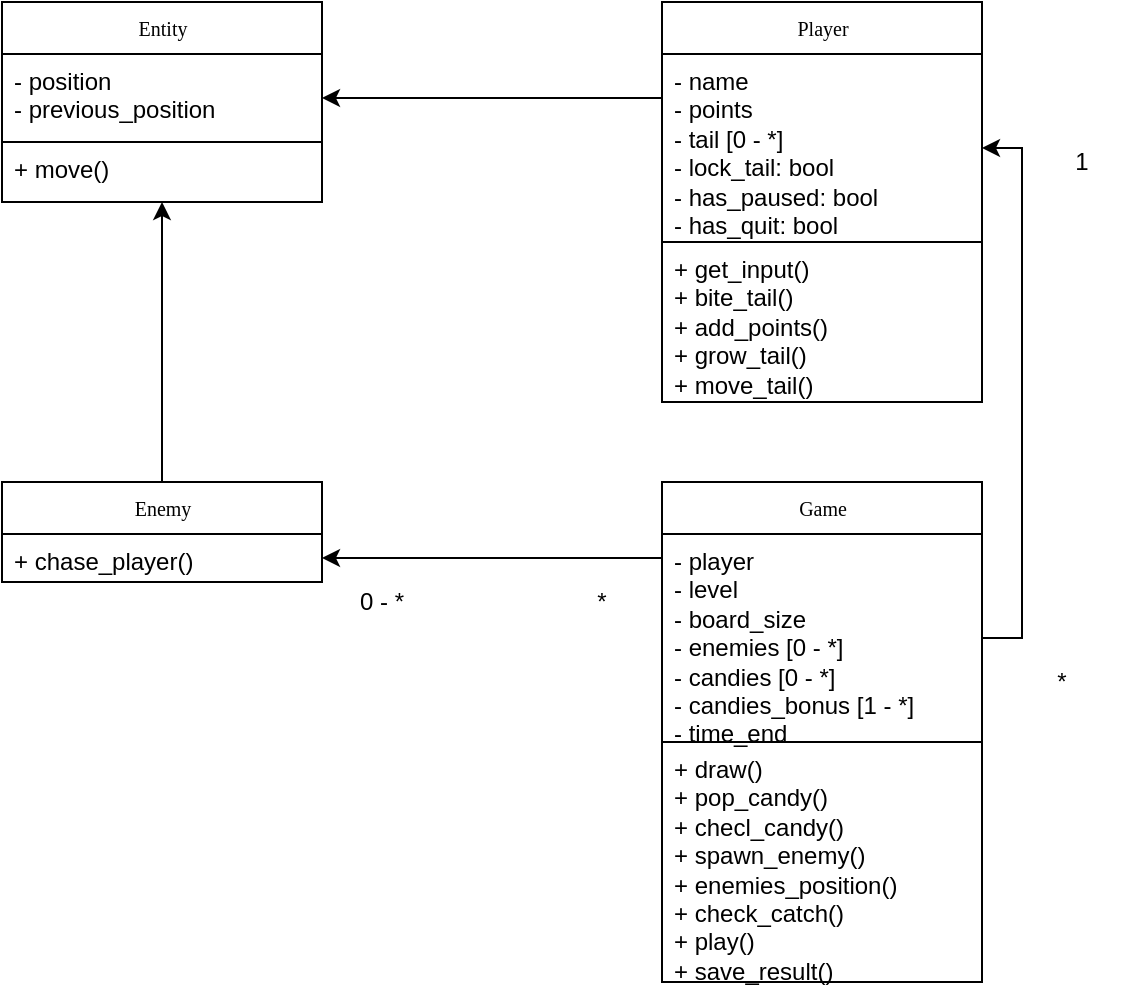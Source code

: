 <mxfile version="13.1.2" type="device"><diagram name="Page-1" id="c4acf3e9-155e-7222-9cf6-157b1a14988f"><mxGraphModel dx="1527" dy="762" grid="1" gridSize="10" guides="1" tooltips="1" connect="1" arrows="1" fold="1" page="1" pageScale="1" pageWidth="850" pageHeight="1100" background="#ffffff" math="0" shadow="0"><root><mxCell id="0"/><mxCell id="1" parent="0"/><mxCell id="17acba5748e5396b-20" value="Entity" style="swimlane;html=1;fontStyle=0;childLayout=stackLayout;horizontal=1;startSize=26;fillColor=none;horizontalStack=0;resizeParent=1;resizeLast=0;collapsible=1;marginBottom=0;swimlaneFillColor=#ffffff;rounded=0;shadow=0;comic=0;labelBackgroundColor=none;strokeWidth=1;fontFamily=Verdana;fontSize=10;align=center;" parent="1" vertex="1"><mxGeometry x="160" y="70" width="160" height="100" as="geometry"/></mxCell><mxCell id="17acba5748e5396b-21" value="- position&lt;br&gt;- previous_position" style="text;html=1;strokeColor=none;fillColor=none;align=left;verticalAlign=top;spacingLeft=4;spacingRight=4;whiteSpace=wrap;overflow=hidden;rotatable=0;points=[[0,0.5],[1,0.5]];portConstraint=eastwest;" parent="17acba5748e5396b-20" vertex="1"><mxGeometry y="26" width="160" height="44" as="geometry"/></mxCell><mxCell id="IRLGFUOr4lI1NXAhzWUg-4" value="+ move()" style="text;html=1;strokeColor=#000000;fillColor=none;align=left;verticalAlign=top;spacingLeft=4;spacingRight=4;whiteSpace=wrap;overflow=hidden;rotatable=0;points=[[0,0.5],[1,0.5]];portConstraint=eastwest;" vertex="1" parent="17acba5748e5396b-20"><mxGeometry y="70" width="160" height="30" as="geometry"/></mxCell><mxCell id="17acba5748e5396b-30" value="Player" style="swimlane;html=1;fontStyle=0;childLayout=stackLayout;horizontal=1;startSize=26;fillColor=none;horizontalStack=0;resizeParent=1;resizeLast=0;collapsible=1;marginBottom=0;swimlaneFillColor=#ffffff;rounded=0;shadow=0;comic=0;labelBackgroundColor=none;strokeWidth=1;fontFamily=Verdana;fontSize=10;align=center;" parent="1" vertex="1"><mxGeometry x="490" y="70" width="160" height="200" as="geometry"/></mxCell><mxCell id="17acba5748e5396b-31" value="- name&lt;br&gt;- points&lt;br&gt;- tail [0 - *]&lt;br&gt;- lock_tail: bool&lt;br&gt;- has_paused: bool&lt;br&gt;- has_quit: bool" style="text;html=1;strokeColor=none;fillColor=none;align=left;verticalAlign=top;spacingLeft=4;spacingRight=4;whiteSpace=wrap;overflow=hidden;rotatable=0;points=[[0,0.5],[1,0.5]];portConstraint=eastwest;" parent="17acba5748e5396b-30" vertex="1"><mxGeometry y="26" width="160" height="94" as="geometry"/></mxCell><mxCell id="IRLGFUOr4lI1NXAhzWUg-11" value="+ get_input()&lt;br&gt;+ bite_tail()&lt;br&gt;+ add_points()&lt;br&gt;+ grow_tail()&lt;br&gt;+ move_tail()" style="text;html=1;strokeColor=#000000;fillColor=none;align=left;verticalAlign=top;spacingLeft=4;spacingRight=4;whiteSpace=wrap;overflow=hidden;rotatable=0;points=[[0,0.5],[1,0.5]];portConstraint=eastwest;" vertex="1" parent="17acba5748e5396b-30"><mxGeometry y="120" width="160" height="80" as="geometry"/></mxCell><mxCell id="IRLGFUOr4lI1NXAhzWUg-13" value="Game" style="swimlane;html=1;fontStyle=0;childLayout=stackLayout;horizontal=1;startSize=26;fillColor=none;horizontalStack=0;resizeParent=1;resizeLast=0;collapsible=1;marginBottom=0;swimlaneFillColor=#ffffff;rounded=0;shadow=0;comic=0;labelBackgroundColor=none;strokeWidth=1;fontFamily=Verdana;fontSize=10;align=center;" vertex="1" parent="1"><mxGeometry x="490" y="310" width="160" height="250" as="geometry"/></mxCell><mxCell id="IRLGFUOr4lI1NXAhzWUg-14" value="- player&lt;br&gt;- level&lt;br&gt;- board_size&lt;br&gt;- enemies [0 - *]&lt;br&gt;- candies [0 - *]&lt;br&gt;- candies_bonus [1 - *]&lt;br&gt;- time_end" style="text;html=1;strokeColor=none;fillColor=none;align=left;verticalAlign=top;spacingLeft=4;spacingRight=4;whiteSpace=wrap;overflow=hidden;rotatable=0;points=[[0,0.5],[1,0.5]];portConstraint=eastwest;" vertex="1" parent="IRLGFUOr4lI1NXAhzWUg-13"><mxGeometry y="26" width="160" height="104" as="geometry"/></mxCell><mxCell id="IRLGFUOr4lI1NXAhzWUg-15" value="+ draw()&lt;br&gt;+ pop_candy()&lt;br&gt;+ checl_candy()&lt;br&gt;+ spawn_enemy()&lt;br&gt;+ enemies_position()&lt;br&gt;+ check_catch()&lt;br&gt;+ play()&lt;br&gt;+ save_result()" style="text;html=1;strokeColor=#000000;fillColor=none;align=left;verticalAlign=top;spacingLeft=4;spacingRight=4;whiteSpace=wrap;overflow=hidden;rotatable=0;points=[[0,0.5],[1,0.5]];portConstraint=eastwest;" vertex="1" parent="IRLGFUOr4lI1NXAhzWUg-13"><mxGeometry y="130" width="160" height="120" as="geometry"/></mxCell><mxCell id="IRLGFUOr4lI1NXAhzWUg-28" style="edgeStyle=orthogonalEdgeStyle;rounded=0;orthogonalLoop=1;jettySize=auto;html=1;exitX=0.5;exitY=0;exitDx=0;exitDy=0;entryX=0.5;entryY=1;entryDx=0;entryDy=0;entryPerimeter=0;" edge="1" parent="1" source="IRLGFUOr4lI1NXAhzWUg-16" target="IRLGFUOr4lI1NXAhzWUg-4"><mxGeometry relative="1" as="geometry"/></mxCell><mxCell id="IRLGFUOr4lI1NXAhzWUg-16" value="Enemy" style="swimlane;html=1;fontStyle=0;childLayout=stackLayout;horizontal=1;startSize=26;fillColor=none;horizontalStack=0;resizeParent=1;resizeLast=0;collapsible=1;marginBottom=0;swimlaneFillColor=#ffffff;rounded=0;shadow=0;comic=0;labelBackgroundColor=none;strokeWidth=1;fontFamily=Verdana;fontSize=10;align=center;" vertex="1" parent="1"><mxGeometry x="160" y="310" width="160" height="50" as="geometry"/></mxCell><mxCell id="IRLGFUOr4lI1NXAhzWUg-18" value="+ chase_player()" style="text;html=1;strokeColor=#000000;fillColor=none;align=left;verticalAlign=top;spacingLeft=4;spacingRight=4;whiteSpace=wrap;overflow=hidden;rotatable=0;points=[[0,0.5],[1,0.5]];portConstraint=eastwest;" vertex="1" parent="IRLGFUOr4lI1NXAhzWUg-16"><mxGeometry y="26" width="160" height="24" as="geometry"/></mxCell><mxCell id="IRLGFUOr4lI1NXAhzWUg-29" style="edgeStyle=orthogonalEdgeStyle;rounded=0;orthogonalLoop=1;jettySize=auto;html=1;exitX=0;exitY=0.5;exitDx=0;exitDy=0;entryX=1;entryY=0.5;entryDx=0;entryDy=0;" edge="1" parent="1" source="IRLGFUOr4lI1NXAhzWUg-14" target="IRLGFUOr4lI1NXAhzWUg-18"><mxGeometry relative="1" as="geometry"><Array as="points"><mxPoint x="490" y="348"/></Array></mxGeometry></mxCell><mxCell id="IRLGFUOr4lI1NXAhzWUg-30" style="edgeStyle=orthogonalEdgeStyle;rounded=0;orthogonalLoop=1;jettySize=auto;html=1;exitX=1;exitY=0.5;exitDx=0;exitDy=0;entryX=1;entryY=0.5;entryDx=0;entryDy=0;" edge="1" parent="1" source="IRLGFUOr4lI1NXAhzWUg-14" target="17acba5748e5396b-31"><mxGeometry relative="1" as="geometry"/></mxCell><mxCell id="IRLGFUOr4lI1NXAhzWUg-31" style="edgeStyle=orthogonalEdgeStyle;rounded=0;orthogonalLoop=1;jettySize=auto;html=1;exitX=0;exitY=0.5;exitDx=0;exitDy=0;entryX=1;entryY=0.5;entryDx=0;entryDy=0;" edge="1" parent="1" source="17acba5748e5396b-31" target="17acba5748e5396b-21"><mxGeometry relative="1" as="geometry"><Array as="points"><mxPoint x="490" y="118"/></Array></mxGeometry></mxCell><mxCell id="IRLGFUOr4lI1NXAhzWUg-32" value="1" style="text;html=1;strokeColor=none;fillColor=none;align=center;verticalAlign=middle;whiteSpace=wrap;rounded=0;" vertex="1" parent="1"><mxGeometry x="680" y="140" width="40" height="20" as="geometry"/></mxCell><mxCell id="IRLGFUOr4lI1NXAhzWUg-34" value="*" style="text;html=1;strokeColor=none;fillColor=none;align=center;verticalAlign=middle;whiteSpace=wrap;rounded=0;" vertex="1" parent="1"><mxGeometry x="670" y="400" width="40" height="20" as="geometry"/></mxCell><mxCell id="IRLGFUOr4lI1NXAhzWUg-37" value="*" style="text;html=1;strokeColor=none;fillColor=none;align=center;verticalAlign=middle;whiteSpace=wrap;rounded=0;" vertex="1" parent="1"><mxGeometry x="440" y="360" width="40" height="20" as="geometry"/></mxCell><mxCell id="IRLGFUOr4lI1NXAhzWUg-38" value="0 - *" style="text;html=1;strokeColor=none;fillColor=none;align=center;verticalAlign=middle;whiteSpace=wrap;rounded=0;" vertex="1" parent="1"><mxGeometry x="330" y="360" width="40" height="20" as="geometry"/></mxCell></root></mxGraphModel></diagram></mxfile>